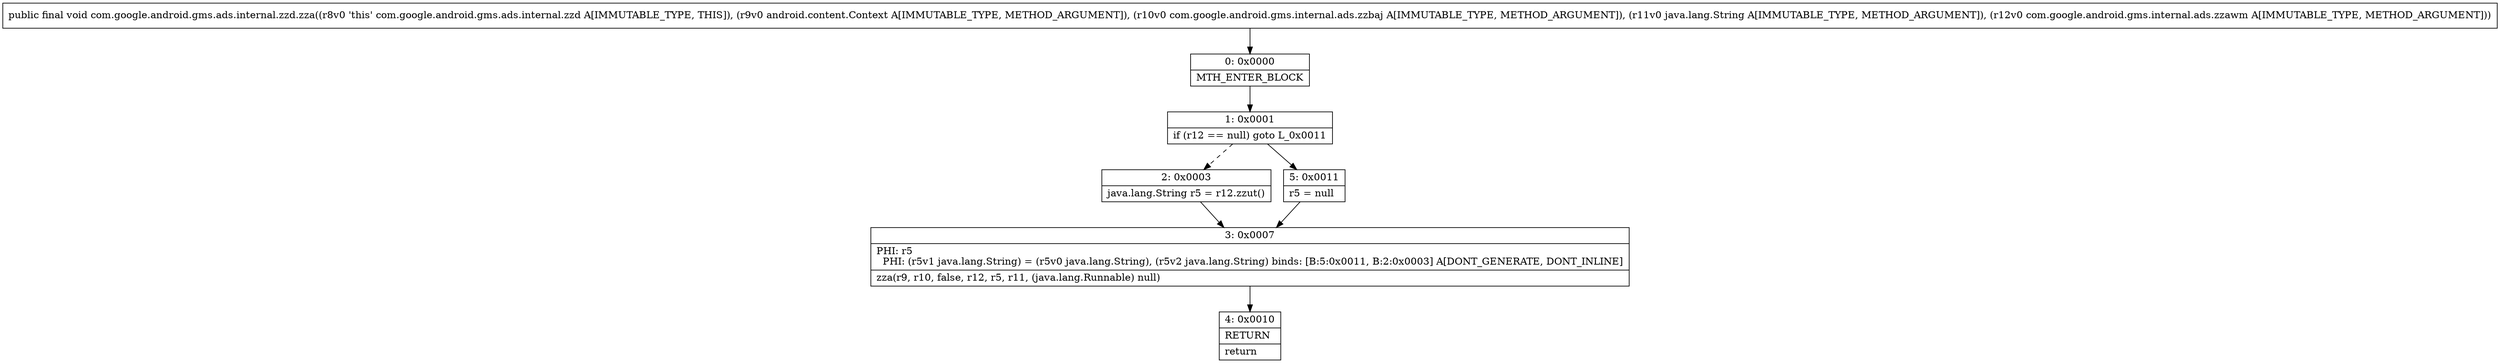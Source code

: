 digraph "CFG forcom.google.android.gms.ads.internal.zzd.zza(Landroid\/content\/Context;Lcom\/google\/android\/gms\/internal\/ads\/zzbaj;Ljava\/lang\/String;Lcom\/google\/android\/gms\/internal\/ads\/zzawm;)V" {
Node_0 [shape=record,label="{0\:\ 0x0000|MTH_ENTER_BLOCK\l}"];
Node_1 [shape=record,label="{1\:\ 0x0001|if (r12 == null) goto L_0x0011\l}"];
Node_2 [shape=record,label="{2\:\ 0x0003|java.lang.String r5 = r12.zzut()\l}"];
Node_3 [shape=record,label="{3\:\ 0x0007|PHI: r5 \l  PHI: (r5v1 java.lang.String) = (r5v0 java.lang.String), (r5v2 java.lang.String) binds: [B:5:0x0011, B:2:0x0003] A[DONT_GENERATE, DONT_INLINE]\l|zza(r9, r10, false, r12, r5, r11, (java.lang.Runnable) null)\l}"];
Node_4 [shape=record,label="{4\:\ 0x0010|RETURN\l|return\l}"];
Node_5 [shape=record,label="{5\:\ 0x0011|r5 = null\l}"];
MethodNode[shape=record,label="{public final void com.google.android.gms.ads.internal.zzd.zza((r8v0 'this' com.google.android.gms.ads.internal.zzd A[IMMUTABLE_TYPE, THIS]), (r9v0 android.content.Context A[IMMUTABLE_TYPE, METHOD_ARGUMENT]), (r10v0 com.google.android.gms.internal.ads.zzbaj A[IMMUTABLE_TYPE, METHOD_ARGUMENT]), (r11v0 java.lang.String A[IMMUTABLE_TYPE, METHOD_ARGUMENT]), (r12v0 com.google.android.gms.internal.ads.zzawm A[IMMUTABLE_TYPE, METHOD_ARGUMENT])) }"];
MethodNode -> Node_0;
Node_0 -> Node_1;
Node_1 -> Node_2[style=dashed];
Node_1 -> Node_5;
Node_2 -> Node_3;
Node_3 -> Node_4;
Node_5 -> Node_3;
}

